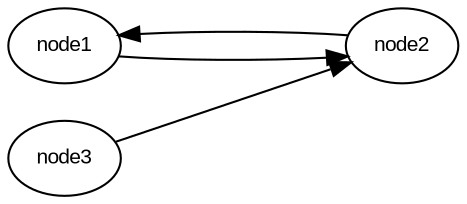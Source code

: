 // dot -Tjpeg sample1.dot -o sample1.jpg

digraph G1 {
    rankdir=LR;ranksep=1.50;node [fontname="Arial",fontsize=10];
     {
        node1;node2;node3;node1 -> node2;node3 -> node2 -> node1;
    }
}
